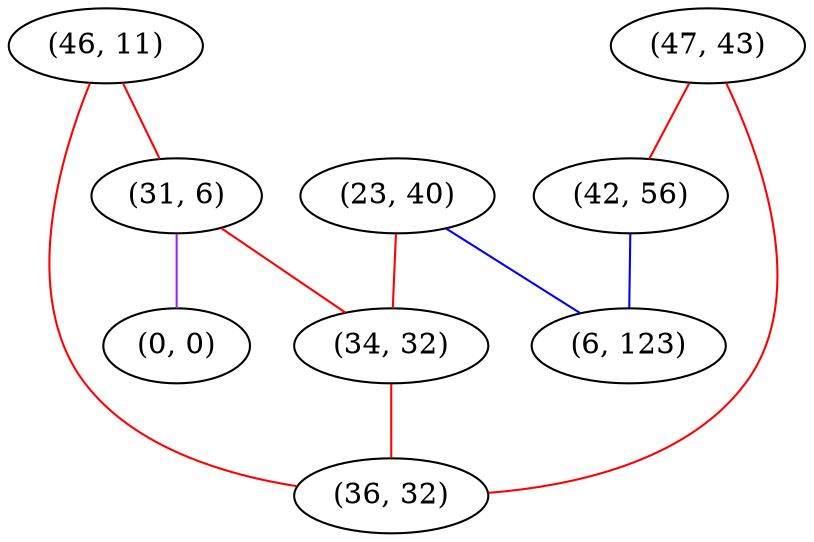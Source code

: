 graph "" {
"(46, 11)";
"(31, 6)";
"(0, 0)";
"(47, 43)";
"(23, 40)";
"(42, 56)";
"(34, 32)";
"(6, 123)";
"(36, 32)";
"(46, 11)" -- "(31, 6)"  [color=red, key=0, weight=1];
"(46, 11)" -- "(36, 32)"  [color=red, key=0, weight=1];
"(31, 6)" -- "(34, 32)"  [color=red, key=0, weight=1];
"(31, 6)" -- "(0, 0)"  [color=purple, key=0, weight=4];
"(47, 43)" -- "(42, 56)"  [color=red, key=0, weight=1];
"(47, 43)" -- "(36, 32)"  [color=red, key=0, weight=1];
"(23, 40)" -- "(6, 123)"  [color=blue, key=0, weight=3];
"(23, 40)" -- "(34, 32)"  [color=red, key=0, weight=1];
"(42, 56)" -- "(6, 123)"  [color=blue, key=0, weight=3];
"(34, 32)" -- "(36, 32)"  [color=red, key=0, weight=1];
}
